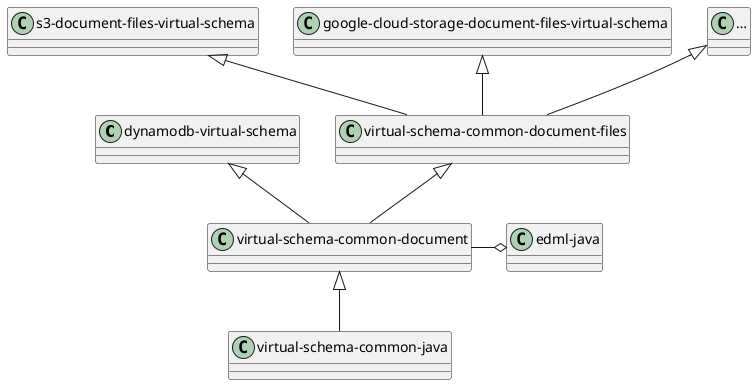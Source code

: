 @startuml
class dyvs as "dynamodb-virtual-schema"
class cdf as "virtual-schema-common-document-files"
class cd as "virtual-schema-common-document"
class cj as "virtual-schema-common-java"

dyvs <|-- cd
cdf <|-- cd
cd <|-- cj
cd -o "edml-java"
"s3-document-files-virtual-schema" <|-- cdf
"google-cloud-storage-document-files-virtual-schema" <|-- cdf
"…" <|-- cdf
@enduml
